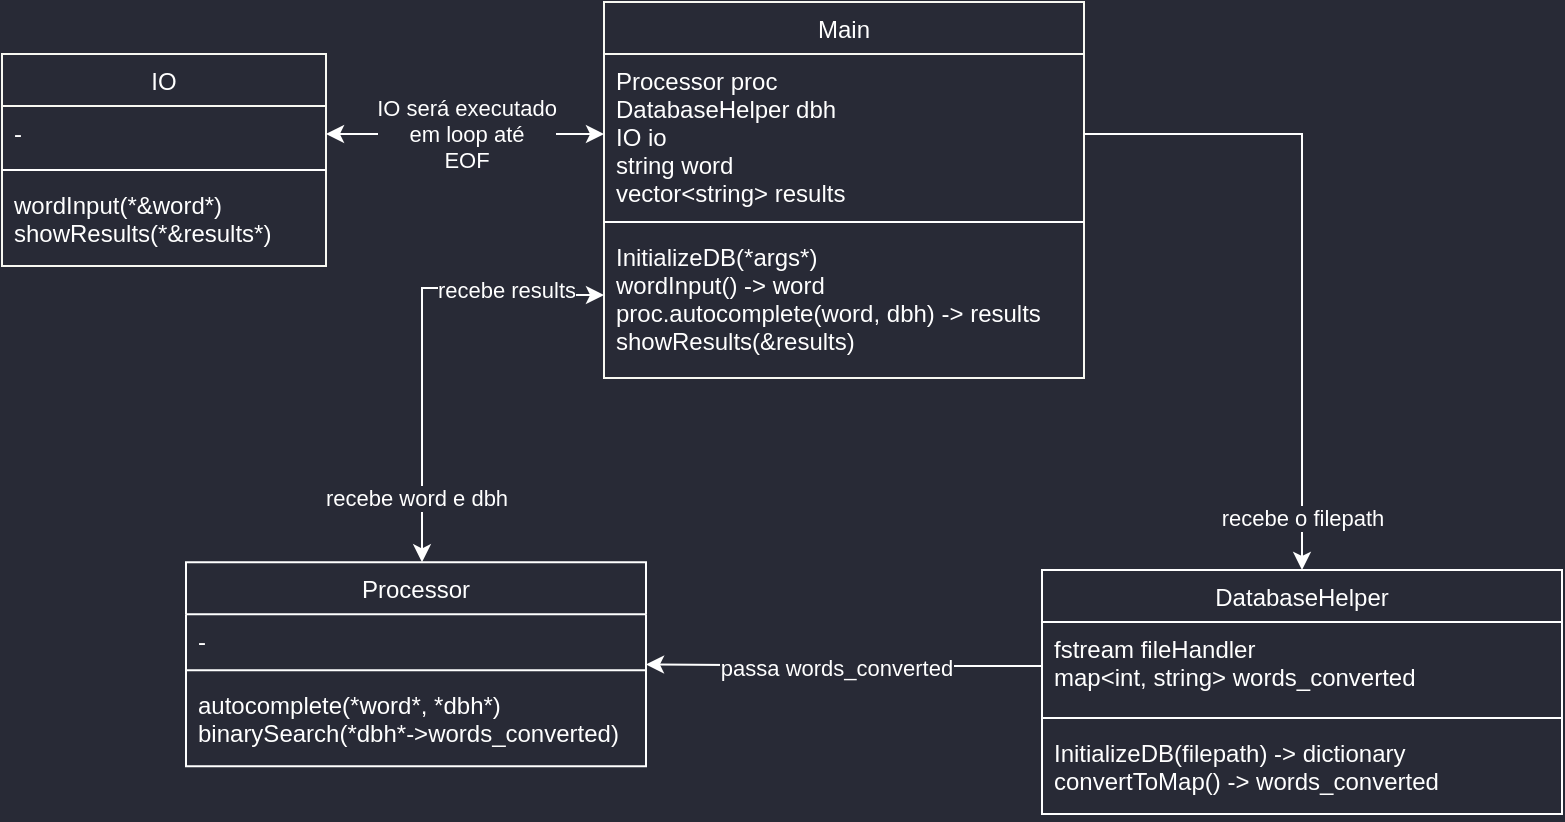 <mxfile version="16.4.5" type="device"><diagram id="C5RBs43oDa-KdzZeNtuy" name="Page-1"><mxGraphModel dx="1334" dy="478" grid="0" gridSize="10" guides="1" tooltips="1" connect="1" arrows="1" fold="1" page="0" pageScale="1" pageWidth="827" pageHeight="1169" background="#282a36" math="0" shadow="0"><root><mxCell id="WIyWlLk6GJQsqaUBKTNV-0"/><mxCell id="WIyWlLk6GJQsqaUBKTNV-1" parent="WIyWlLk6GJQsqaUBKTNV-0"/><mxCell id="zkfFHV4jXpPFQw0GAbJ--6" value="Main" style="swimlane;fontStyle=0;align=center;verticalAlign=top;childLayout=stackLayout;horizontal=1;startSize=26;horizontalStack=0;resizeParent=1;resizeLast=0;collapsible=1;marginBottom=0;rounded=0;shadow=0;strokeWidth=1;fontColor=#FFFFFF;labelBackgroundColor=none;fillColor=none;labelBorderColor=none;strokeColor=#f8f8f2;" parent="WIyWlLk6GJQsqaUBKTNV-1" vertex="1"><mxGeometry x="296" y="43" width="240" height="188" as="geometry"><mxRectangle x="220" y="360" width="160" height="26" as="alternateBounds"/></mxGeometry></mxCell><mxCell id="zkfFHV4jXpPFQw0GAbJ--7" value="Processor proc&#xA;DatabaseHelper dbh&#xA;IO io&#xA;string word&#xA;vector&lt;string&gt; results" style="text;align=left;verticalAlign=top;spacingLeft=4;spacingRight=4;overflow=hidden;rotatable=0;points=[[0,0.5],[1,0.5]];portConstraint=eastwest;fontColor=#FFFFFF;labelBorderColor=none;" parent="zkfFHV4jXpPFQw0GAbJ--6" vertex="1"><mxGeometry y="26" width="240" height="80" as="geometry"/></mxCell><mxCell id="zkfFHV4jXpPFQw0GAbJ--9" value="" style="line;html=1;strokeWidth=1;align=left;verticalAlign=middle;spacingTop=-1;spacingLeft=3;spacingRight=3;rotatable=0;labelPosition=right;points=[];portConstraint=eastwest;fontColor=#FFFFFF;labelBorderColor=none;strokeColor=#FFFFFF;" parent="zkfFHV4jXpPFQw0GAbJ--6" vertex="1"><mxGeometry y="106" width="240" height="8" as="geometry"/></mxCell><mxCell id="zkfFHV4jXpPFQw0GAbJ--11" value="InitializeDB(*args*)&#xA;wordInput() -&gt; word&#xA;proc.autocomplete(word, dbh) -&gt; results&#xA;showResults(&amp;results)" style="text;align=left;verticalAlign=top;spacingLeft=4;spacingRight=4;overflow=hidden;rotatable=0;points=[[0,0.5],[1,0.5]];portConstraint=eastwest;fontColor=#FFFFFF;fontStyle=0;labelBorderColor=none;" parent="zkfFHV4jXpPFQw0GAbJ--6" vertex="1"><mxGeometry y="114" width="240" height="65" as="geometry"/></mxCell><mxCell id="zkfFHV4jXpPFQw0GAbJ--13" value="DatabaseHelper" style="swimlane;fontStyle=0;align=center;verticalAlign=top;childLayout=stackLayout;horizontal=1;startSize=26;horizontalStack=0;resizeParent=1;resizeLast=0;collapsible=1;marginBottom=0;rounded=0;shadow=0;strokeWidth=1;fontColor=#FFFFFF;fillColor=none;labelBorderColor=none;strokeColor=#FFFFFF;" parent="WIyWlLk6GJQsqaUBKTNV-1" vertex="1"><mxGeometry x="515" y="327" width="260" height="122" as="geometry"><mxRectangle x="430" y="444" width="170" height="26" as="alternateBounds"/></mxGeometry></mxCell><mxCell id="zkfFHV4jXpPFQw0GAbJ--14" value="fstream fileHandler&#xA;map&lt;int, string&gt; words_converted" style="text;align=left;verticalAlign=top;spacingLeft=4;spacingRight=4;overflow=hidden;rotatable=0;points=[[0,0.5],[1,0.5]];portConstraint=eastwest;fontColor=#FFFFFF;labelBorderColor=none;" parent="zkfFHV4jXpPFQw0GAbJ--13" vertex="1"><mxGeometry y="26" width="260" height="44" as="geometry"/></mxCell><mxCell id="zkfFHV4jXpPFQw0GAbJ--15" value="" style="line;html=1;strokeWidth=1;align=left;verticalAlign=middle;spacingTop=-1;spacingLeft=3;spacingRight=3;rotatable=0;labelPosition=right;points=[];portConstraint=eastwest;fontColor=#FFFFFF;labelBorderColor=none;strokeColor=#FFFFFF;" parent="zkfFHV4jXpPFQw0GAbJ--13" vertex="1"><mxGeometry y="70" width="260" height="8" as="geometry"/></mxCell><mxCell id="J4kxLh2qlvf4K1cdq-Gc-14" value="InitializeDB(filepath) -&gt; dictionary&#xA;convertToMap() -&gt; words_converted&#xA;" style="text;align=left;verticalAlign=top;spacingLeft=4;spacingRight=4;overflow=hidden;rotatable=0;points=[[0,0.5],[1,0.5]];portConstraint=eastwest;fontColor=#FFFFFF;labelBorderColor=none;" vertex="1" parent="zkfFHV4jXpPFQw0GAbJ--13"><mxGeometry y="78" width="260" height="44" as="geometry"/></mxCell><mxCell id="J4kxLh2qlvf4K1cdq-Gc-0" value="Processor" style="swimlane;fontStyle=0;align=center;verticalAlign=top;childLayout=stackLayout;horizontal=1;startSize=26;horizontalStack=0;resizeParent=1;resizeLast=0;collapsible=1;marginBottom=0;rounded=0;shadow=0;strokeWidth=1;fontColor=#FFFFFF;labelBorderColor=none;fillColor=none;strokeColor=#FFFFFF;" vertex="1" parent="WIyWlLk6GJQsqaUBKTNV-1"><mxGeometry x="87" y="323.17" width="230" height="102" as="geometry"><mxRectangle x="215" y="558" width="170" height="26" as="alternateBounds"/></mxGeometry></mxCell><mxCell id="J4kxLh2qlvf4K1cdq-Gc-1" value="-" style="text;align=left;verticalAlign=top;spacingLeft=4;spacingRight=4;overflow=hidden;rotatable=0;points=[[0,0.5],[1,0.5]];portConstraint=eastwest;fontColor=#FFFFFF;labelBorderColor=none;" vertex="1" parent="J4kxLh2qlvf4K1cdq-Gc-0"><mxGeometry y="26" width="230" height="24" as="geometry"/></mxCell><mxCell id="J4kxLh2qlvf4K1cdq-Gc-2" value="" style="line;html=1;strokeWidth=1;align=left;verticalAlign=middle;spacingTop=-1;spacingLeft=3;spacingRight=3;rotatable=0;labelPosition=right;points=[];portConstraint=eastwest;fontColor=#FFFFFF;labelBorderColor=none;fillColor=none;strokeColor=#FFFFFF;" vertex="1" parent="J4kxLh2qlvf4K1cdq-Gc-0"><mxGeometry y="50" width="230" height="8" as="geometry"/></mxCell><mxCell id="J4kxLh2qlvf4K1cdq-Gc-17" value="autocomplete(*word*, *dbh*)&#xA;binarySearch(*dbh*-&gt;words_converted)&#xA;" style="text;align=left;verticalAlign=top;spacingLeft=4;spacingRight=4;overflow=hidden;rotatable=0;points=[[0,0.5],[1,0.5]];portConstraint=eastwest;fontColor=#FFFFFF;labelBorderColor=none;" vertex="1" parent="J4kxLh2qlvf4K1cdq-Gc-0"><mxGeometry y="58" width="230" height="44" as="geometry"/></mxCell><mxCell id="J4kxLh2qlvf4K1cdq-Gc-7" style="edgeStyle=orthogonalEdgeStyle;rounded=0;orthogonalLoop=1;jettySize=auto;html=1;exitX=1;exitY=0.5;exitDx=0;exitDy=0;entryX=0.5;entryY=0;entryDx=0;entryDy=0;fontColor=#FFFFFF;labelBorderColor=none;strokeColor=#FFFFFF;" edge="1" parent="WIyWlLk6GJQsqaUBKTNV-1" source="zkfFHV4jXpPFQw0GAbJ--7" target="zkfFHV4jXpPFQw0GAbJ--13"><mxGeometry relative="1" as="geometry"/></mxCell><mxCell id="J4kxLh2qlvf4K1cdq-Gc-22" value="recebe o filepath" style="edgeLabel;html=1;align=center;verticalAlign=middle;resizable=0;points=[];fontColor=#FFFFFF;labelBackgroundColor=#282A36;labelBorderColor=none;" vertex="1" connectable="0" parent="J4kxLh2qlvf4K1cdq-Gc-7"><mxGeometry x="0.465" relative="1" as="geometry"><mxPoint y="61" as="offset"/></mxGeometry></mxCell><mxCell id="J4kxLh2qlvf4K1cdq-Gc-9" style="edgeStyle=orthogonalEdgeStyle;rounded=0;orthogonalLoop=1;jettySize=auto;html=1;exitX=0;exitY=0.5;exitDx=0;exitDy=0;fontColor=#FFFFFF;labelBorderColor=none;strokeColor=#FFFFFF;" edge="1" parent="WIyWlLk6GJQsqaUBKTNV-1" source="zkfFHV4jXpPFQw0GAbJ--14" target="J4kxLh2qlvf4K1cdq-Gc-0"><mxGeometry relative="1" as="geometry"/></mxCell><mxCell id="J4kxLh2qlvf4K1cdq-Gc-25" value="&lt;div&gt;passa words_converted&lt;/div&gt;" style="edgeLabel;html=1;align=center;verticalAlign=middle;resizable=0;points=[];fontColor=#FFFFFF;labelBorderColor=none;labelBackgroundColor=#282A36;" vertex="1" connectable="0" parent="J4kxLh2qlvf4K1cdq-Gc-9"><mxGeometry x="-0.311" y="-2" relative="1" as="geometry"><mxPoint x="-35" y="3" as="offset"/></mxGeometry></mxCell><mxCell id="J4kxLh2qlvf4K1cdq-Gc-10" style="edgeStyle=orthogonalEdgeStyle;rounded=0;orthogonalLoop=1;jettySize=auto;html=1;exitX=0;exitY=0.5;exitDx=0;exitDy=0;fontColor=#FFFFFF;labelBorderColor=none;strokeColor=#FFFFFF;startArrow=classic;startFill=1;" edge="1" parent="WIyWlLk6GJQsqaUBKTNV-1" source="zkfFHV4jXpPFQw0GAbJ--11" target="J4kxLh2qlvf4K1cdq-Gc-0"><mxGeometry relative="1" as="geometry"><Array as="points"><mxPoint x="270" y="186"/><mxPoint x="205" y="186"/></Array></mxGeometry></mxCell><mxCell id="J4kxLh2qlvf4K1cdq-Gc-23" value="recebe word e dbh" style="edgeLabel;html=1;align=center;verticalAlign=middle;resizable=0;points=[];fontColor=#FFFFFF;labelBorderColor=none;labelBackgroundColor=#282A36;" vertex="1" connectable="0" parent="J4kxLh2qlvf4K1cdq-Gc-10"><mxGeometry x="0.613" relative="1" as="geometry"><mxPoint x="-3" y="12" as="offset"/></mxGeometry></mxCell><mxCell id="J4kxLh2qlvf4K1cdq-Gc-24" value="recebe results" style="edgeLabel;html=1;align=center;verticalAlign=middle;resizable=0;points=[];fontColor=#FFFFFF;labelBorderColor=none;labelBackgroundColor=#282A36;" vertex="1" connectable="0" parent="J4kxLh2qlvf4K1cdq-Gc-10"><mxGeometry x="-0.704" y="-2" relative="1" as="geometry"><mxPoint x="-18" y="3" as="offset"/></mxGeometry></mxCell><mxCell id="J4kxLh2qlvf4K1cdq-Gc-28" value="IO" style="swimlane;fontStyle=0;align=center;verticalAlign=top;childLayout=stackLayout;horizontal=1;startSize=26;horizontalStack=0;resizeParent=1;resizeLast=0;collapsible=1;marginBottom=0;rounded=0;shadow=0;strokeWidth=1;fontColor=#FFFFFF;labelBackgroundColor=none;fillColor=none;labelBorderColor=none;strokeColor=#f8f8f2;" vertex="1" parent="WIyWlLk6GJQsqaUBKTNV-1"><mxGeometry x="-5" y="69" width="162" height="106" as="geometry"><mxRectangle x="220" y="360" width="160" height="26" as="alternateBounds"/></mxGeometry></mxCell><mxCell id="J4kxLh2qlvf4K1cdq-Gc-29" value="-" style="text;align=left;verticalAlign=top;spacingLeft=4;spacingRight=4;overflow=hidden;rotatable=0;points=[[0,0.5],[1,0.5]];portConstraint=eastwest;fontColor=#FFFFFF;labelBorderColor=none;" vertex="1" parent="J4kxLh2qlvf4K1cdq-Gc-28"><mxGeometry y="26" width="162" height="28" as="geometry"/></mxCell><mxCell id="J4kxLh2qlvf4K1cdq-Gc-30" value="" style="line;html=1;strokeWidth=1;align=left;verticalAlign=middle;spacingTop=-1;spacingLeft=3;spacingRight=3;rotatable=0;labelPosition=right;points=[];portConstraint=eastwest;fontColor=#FFFFFF;labelBorderColor=none;strokeColor=#FFFFFF;" vertex="1" parent="J4kxLh2qlvf4K1cdq-Gc-28"><mxGeometry y="54" width="162" height="8" as="geometry"/></mxCell><mxCell id="J4kxLh2qlvf4K1cdq-Gc-31" value="wordInput(*&amp;word*)&#xA;showResults(*&amp;results*)&#xA;" style="text;align=left;verticalAlign=top;spacingLeft=4;spacingRight=4;overflow=hidden;rotatable=0;points=[[0,0.5],[1,0.5]];portConstraint=eastwest;fontColor=#FFFFFF;fontStyle=0;labelBorderColor=none;" vertex="1" parent="J4kxLh2qlvf4K1cdq-Gc-28"><mxGeometry y="62" width="162" height="44" as="geometry"/></mxCell><mxCell id="J4kxLh2qlvf4K1cdq-Gc-32" style="edgeStyle=orthogonalEdgeStyle;rounded=0;orthogonalLoop=1;jettySize=auto;html=1;exitX=1;exitY=0.5;exitDx=0;exitDy=0;entryX=0;entryY=0.5;entryDx=0;entryDy=0;labelBorderColor=none;fontColor=#FFFFFF;strokeColor=#FFFFFF;startArrow=classic;startFill=1;" edge="1" parent="WIyWlLk6GJQsqaUBKTNV-1" source="J4kxLh2qlvf4K1cdq-Gc-29" target="zkfFHV4jXpPFQw0GAbJ--7"><mxGeometry relative="1" as="geometry"/></mxCell><mxCell id="J4kxLh2qlvf4K1cdq-Gc-35" value="&lt;div&gt;IO será executado &lt;br&gt;&lt;/div&gt;&lt;div&gt;em loop até&lt;br&gt;EOF&lt;br&gt;&lt;/div&gt;" style="edgeLabel;html=1;align=center;verticalAlign=middle;resizable=0;points=[];fontColor=#FFFFFF;labelBackgroundColor=#282A36;" vertex="1" connectable="0" parent="J4kxLh2qlvf4K1cdq-Gc-32"><mxGeometry x="-0.285" y="1" relative="1" as="geometry"><mxPoint x="20" y="1" as="offset"/></mxGeometry></mxCell></root></mxGraphModel></diagram></mxfile>